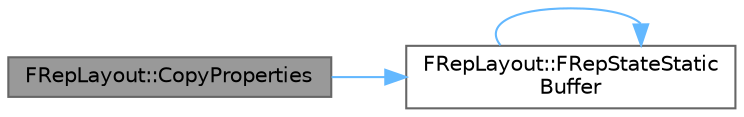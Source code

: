 digraph "FRepLayout::CopyProperties"
{
 // INTERACTIVE_SVG=YES
 // LATEX_PDF_SIZE
  bgcolor="transparent";
  edge [fontname=Helvetica,fontsize=10,labelfontname=Helvetica,labelfontsize=10];
  node [fontname=Helvetica,fontsize=10,shape=box,height=0.2,width=0.4];
  rankdir="LR";
  Node1 [id="Node000001",label="FRepLayout::CopyProperties",height=0.2,width=0.4,color="gray40", fillcolor="grey60", style="filled", fontcolor="black",tooltip=" "];
  Node1 -> Node2 [id="edge1_Node000001_Node000002",color="steelblue1",style="solid",tooltip=" "];
  Node2 [id="Node000002",label="FRepLayout::FRepStateStatic\lBuffer",height=0.2,width=0.4,color="grey40", fillcolor="white", style="filled",URL="$d6/ddf/classFRepLayout.html#ac4338b38b148b2721783b121a51bb28a",tooltip=" "];
  Node2 -> Node2 [id="edge2_Node000002_Node000002",color="steelblue1",style="solid",tooltip=" "];
}
